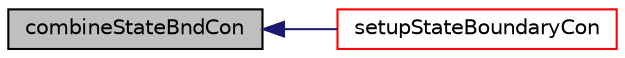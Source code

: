 digraph "combineStateBndCon"
{
  bgcolor="transparent";
  edge [fontname="Helvetica",fontsize="10",labelfontname="Helvetica",labelfontsize="10"];
  node [fontname="Helvetica",fontsize="10",shape=record];
  rankdir="LR";
  Node126 [label="combineStateBndCon",height=0.2,width=0.4,color="black", fillcolor="grey75", style="filled", fontcolor="black"];
  Node126 -> Node127 [dir="back",color="midnightblue",fontsize="10",style="solid",fontname="Helvetica"];
  Node127 [label="setupStateBoundaryCon",height=0.2,width=0.4,color="red",URL="$classFoam_1_1DAJacCon.html#aa3634adc32833f151b9489b57320ecd4",tooltip="calculate DAJacCon::stateBoundaryCon_ "];
}
